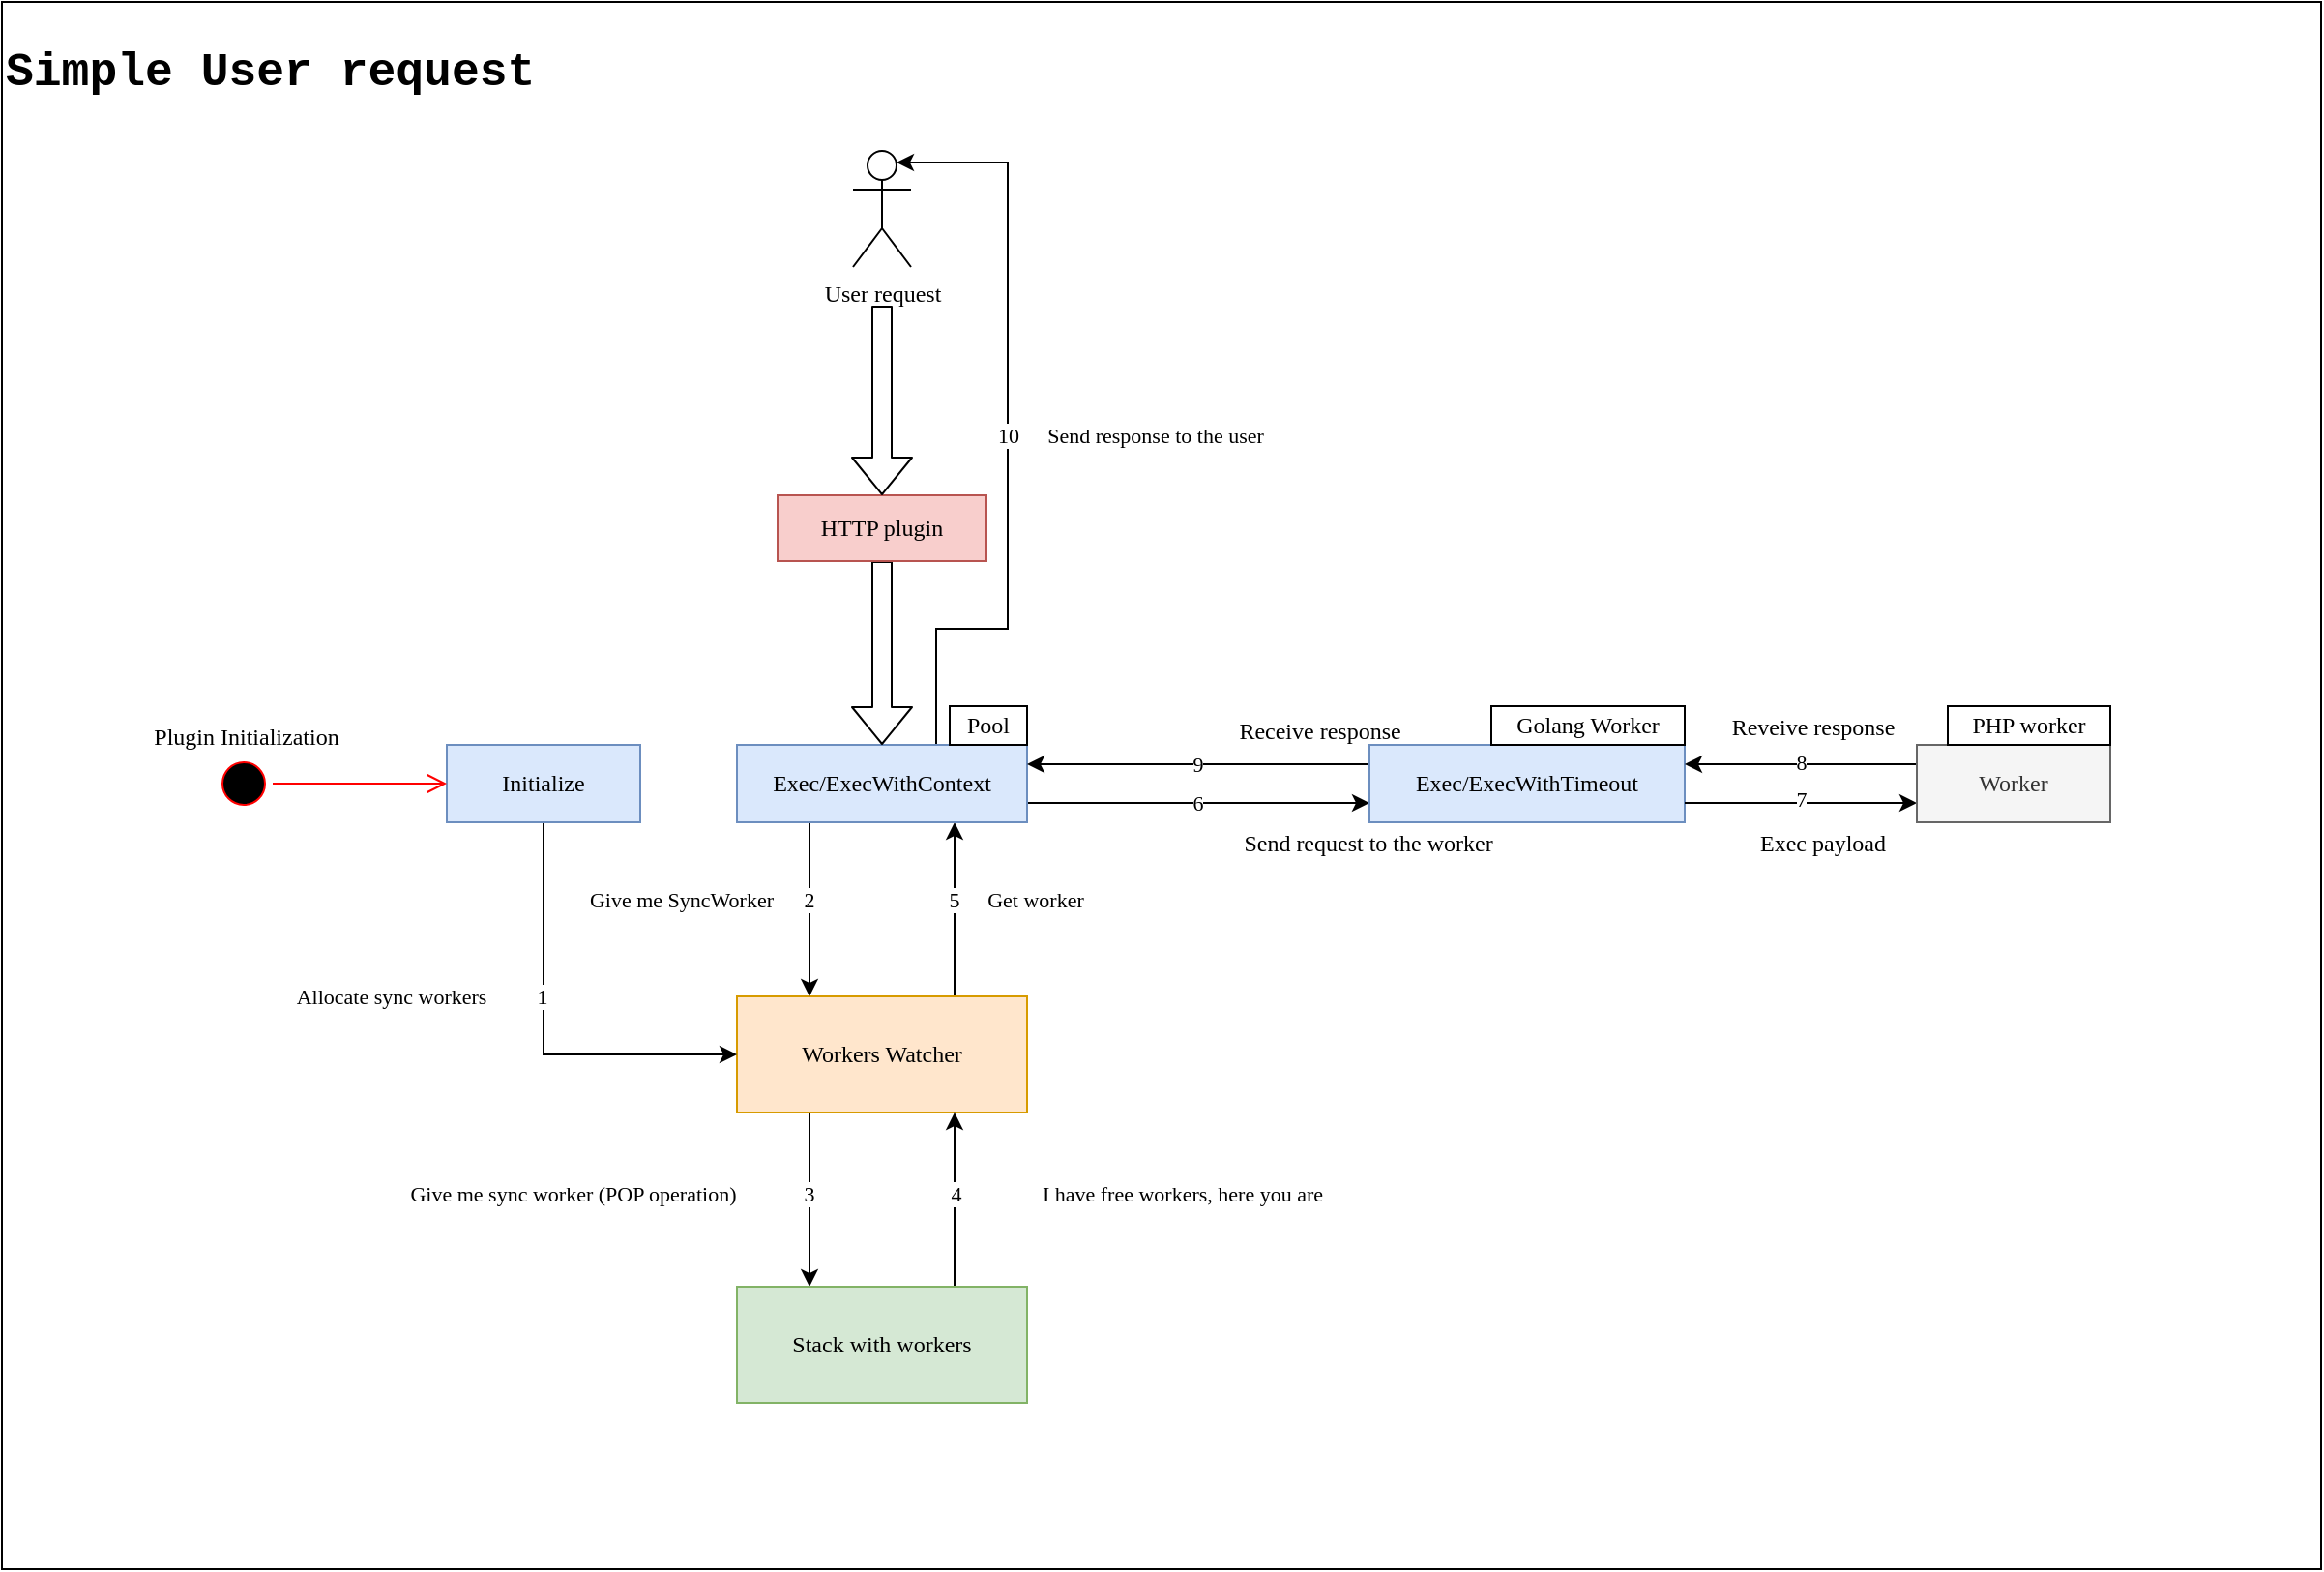 <mxfile version="14.1.8" type="device"><diagram id="8w40hpb1-UDYxj1ewOsN" name="Page-1"><mxGraphModel dx="1102" dy="1000" grid="0" gridSize="10" guides="1" tooltips="1" connect="1" arrows="1" fold="1" page="1" pageScale="1" pageWidth="1169" pageHeight="1654" math="0" shadow="0"><root><mxCell id="0"/><mxCell id="1" parent="0"/><mxCell id="X5a57YOgRKE8OW5BxQhf-61" value="&lt;h1&gt;Simple User request&lt;/h1&gt;" style="rounded=0;whiteSpace=wrap;html=1;fontFamily=Courier New;align=left;verticalAlign=top;" parent="1" vertex="1"><mxGeometry x="555" y="422" width="1199" height="810" as="geometry"/></mxCell><mxCell id="X5a57YOgRKE8OW5BxQhf-19" style="edgeStyle=orthogonalEdgeStyle;rounded=0;orthogonalLoop=1;jettySize=auto;html=1;exitX=0.25;exitY=1;exitDx=0;exitDy=0;entryX=0.25;entryY=0;entryDx=0;entryDy=0;fontFamily=Jetbrains Mono;" parent="1" source="X5a57YOgRKE8OW5BxQhf-1" target="X5a57YOgRKE8OW5BxQhf-20" edge="1"><mxGeometry relative="1" as="geometry"><mxPoint x="966" y="1066" as="targetPoint"/></mxGeometry></mxCell><mxCell id="X5a57YOgRKE8OW5BxQhf-21" value="Give me sync worker (POP operation)" style="edgeLabel;html=1;align=center;verticalAlign=middle;resizable=0;points=[];fontFamily=Jetbrains Mono;" parent="X5a57YOgRKE8OW5BxQhf-19" vertex="1" connectable="0"><mxGeometry x="-0.065" y="8" relative="1" as="geometry"><mxPoint x="-130.5" y="-0.12" as="offset"/></mxGeometry></mxCell><mxCell id="X5a57YOgRKE8OW5BxQhf-25" value="3" style="edgeLabel;html=1;align=center;verticalAlign=middle;resizable=0;points=[];fontFamily=Jetbrains Mono;" parent="X5a57YOgRKE8OW5BxQhf-19" vertex="1" connectable="0"><mxGeometry x="-0.268" y="4" relative="1" as="geometry"><mxPoint x="-4.5" y="9.04" as="offset"/></mxGeometry></mxCell><mxCell id="X5a57YOgRKE8OW5BxQhf-27" style="edgeStyle=orthogonalEdgeStyle;rounded=0;orthogonalLoop=1;jettySize=auto;html=1;exitX=0.75;exitY=0;exitDx=0;exitDy=0;entryX=0.75;entryY=1;entryDx=0;entryDy=0;fontFamily=Jetbrains Mono;" parent="1" source="X5a57YOgRKE8OW5BxQhf-1" target="X5a57YOgRKE8OW5BxQhf-3" edge="1"><mxGeometry relative="1" as="geometry"/></mxCell><mxCell id="X5a57YOgRKE8OW5BxQhf-28" value="5" style="edgeLabel;html=1;align=center;verticalAlign=middle;resizable=0;points=[];fontFamily=Jetbrains Mono;" parent="X5a57YOgRKE8OW5BxQhf-27" vertex="1" connectable="0"><mxGeometry x="0.244" y="-3" relative="1" as="geometry"><mxPoint x="-3.5" y="5.83" as="offset"/></mxGeometry></mxCell><mxCell id="X5a57YOgRKE8OW5BxQhf-30" value="Get worker" style="edgeLabel;html=1;align=center;verticalAlign=middle;resizable=0;points=[];fontFamily=Jetbrains Mono;" parent="X5a57YOgRKE8OW5BxQhf-27" vertex="1" connectable="0"><mxGeometry x="-0.216" y="2" relative="1" as="geometry"><mxPoint x="43.5" y="-14.65" as="offset"/></mxGeometry></mxCell><mxCell id="X5a57YOgRKE8OW5BxQhf-1" value="Workers Watcher" style="rounded=0;whiteSpace=wrap;html=1;fillColor=#ffe6cc;strokeColor=#d79b00;fontFamily=Jetbrains Mono;" parent="1" vertex="1"><mxGeometry x="935" y="936" width="150" height="60" as="geometry"/></mxCell><mxCell id="X5a57YOgRKE8OW5BxQhf-11" style="edgeStyle=orthogonalEdgeStyle;rounded=0;orthogonalLoop=1;jettySize=auto;html=1;exitX=0.5;exitY=1;exitDx=0;exitDy=0;entryX=0;entryY=0.5;entryDx=0;entryDy=0;fontFamily=Jetbrains Mono;" parent="1" source="X5a57YOgRKE8OW5BxQhf-2" target="X5a57YOgRKE8OW5BxQhf-1" edge="1"><mxGeometry relative="1" as="geometry"><Array as="points"><mxPoint x="835" y="966"/></Array></mxGeometry></mxCell><mxCell id="X5a57YOgRKE8OW5BxQhf-12" value="Allocate sync workers" style="edgeLabel;html=1;align=center;verticalAlign=middle;resizable=0;points=[];fontFamily=Jetbrains Mono;" parent="X5a57YOgRKE8OW5BxQhf-11" vertex="1" connectable="0"><mxGeometry x="-0.547" y="4" relative="1" as="geometry"><mxPoint x="-83" y="40" as="offset"/></mxGeometry></mxCell><mxCell id="X5a57YOgRKE8OW5BxQhf-23" value="1" style="edgeLabel;html=1;align=center;verticalAlign=middle;resizable=0;points=[];fontFamily=Jetbrains Mono;" parent="X5a57YOgRKE8OW5BxQhf-11" vertex="1" connectable="0"><mxGeometry x="-0.135" y="3" relative="1" as="geometry"><mxPoint x="-4" y="-5.17" as="offset"/></mxGeometry></mxCell><mxCell id="X5a57YOgRKE8OW5BxQhf-2" value="Initialize" style="rounded=0;whiteSpace=wrap;html=1;fillColor=#dae8fc;strokeColor=#6c8ebf;fontFamily=Jetbrains Mono;" parent="1" vertex="1"><mxGeometry x="785" y="806" width="100" height="40" as="geometry"/></mxCell><mxCell id="X5a57YOgRKE8OW5BxQhf-15" style="edgeStyle=orthogonalEdgeStyle;rounded=0;orthogonalLoop=1;jettySize=auto;html=1;exitX=0.25;exitY=1;exitDx=0;exitDy=0;entryX=0.25;entryY=0;entryDx=0;entryDy=0;fontFamily=Jetbrains Mono;" parent="1" source="X5a57YOgRKE8OW5BxQhf-3" target="X5a57YOgRKE8OW5BxQhf-1" edge="1"><mxGeometry relative="1" as="geometry"/></mxCell><mxCell id="X5a57YOgRKE8OW5BxQhf-16" value="Give me SyncWorker" style="edgeLabel;html=1;align=center;verticalAlign=middle;resizable=0;points=[];fontFamily=Jetbrains Mono;" parent="X5a57YOgRKE8OW5BxQhf-15" vertex="1" connectable="0"><mxGeometry x="-0.26" y="7" relative="1" as="geometry"><mxPoint x="-73.5" y="6.67" as="offset"/></mxGeometry></mxCell><mxCell id="X5a57YOgRKE8OW5BxQhf-24" value="2" style="edgeLabel;html=1;align=center;verticalAlign=middle;resizable=0;points=[];fontFamily=Jetbrains Mono;" parent="X5a57YOgRKE8OW5BxQhf-15" vertex="1" connectable="0"><mxGeometry x="-0.33" y="6" relative="1" as="geometry"><mxPoint x="-6.5" y="9.77" as="offset"/></mxGeometry></mxCell><mxCell id="X5a57YOgRKE8OW5BxQhf-35" style="edgeStyle=orthogonalEdgeStyle;rounded=0;orthogonalLoop=1;jettySize=auto;html=1;exitX=1;exitY=0.75;exitDx=0;exitDy=0;entryX=0;entryY=0.75;entryDx=0;entryDy=0;fontFamily=Jetbrains Mono;" parent="1" source="X5a57YOgRKE8OW5BxQhf-3" target="X5a57YOgRKE8OW5BxQhf-32" edge="1"><mxGeometry relative="1" as="geometry"/></mxCell><mxCell id="X5a57YOgRKE8OW5BxQhf-36" value="6" style="edgeLabel;html=1;align=center;verticalAlign=middle;resizable=0;points=[];fontFamily=Jetbrains Mono;" parent="X5a57YOgRKE8OW5BxQhf-35" vertex="1" connectable="0"><mxGeometry x="0.156" relative="1" as="geometry"><mxPoint x="-14.33" as="offset"/></mxGeometry></mxCell><mxCell id="X5a57YOgRKE8OW5BxQhf-42" style="edgeStyle=orthogonalEdgeStyle;rounded=0;orthogonalLoop=1;jettySize=auto;html=1;exitX=0.75;exitY=0;exitDx=0;exitDy=0;entryX=0.75;entryY=0.1;entryDx=0;entryDy=0;entryPerimeter=0;fontFamily=Jetbrains Mono;" parent="1" source="X5a57YOgRKE8OW5BxQhf-3" target="X5a57YOgRKE8OW5BxQhf-34" edge="1"><mxGeometry relative="1" as="geometry"><Array as="points"><mxPoint x="1038" y="806"/><mxPoint x="1038" y="746"/><mxPoint x="1075" y="746"/><mxPoint x="1075" y="505"/></Array></mxGeometry></mxCell><mxCell id="X5a57YOgRKE8OW5BxQhf-43" value="10" style="edgeLabel;html=1;align=center;verticalAlign=middle;resizable=0;points=[];fontFamily=Jetbrains Mono;" parent="X5a57YOgRKE8OW5BxQhf-42" vertex="1" connectable="0"><mxGeometry x="0.021" relative="1" as="geometry"><mxPoint as="offset"/></mxGeometry></mxCell><mxCell id="X5a57YOgRKE8OW5BxQhf-44" value="Send response to the user" style="edgeLabel;html=1;align=center;verticalAlign=middle;resizable=0;points=[];fontFamily=Jetbrains Mono;" parent="X5a57YOgRKE8OW5BxQhf-42" vertex="1" connectable="0"><mxGeometry x="-0.12" y="-4" relative="1" as="geometry"><mxPoint x="72" y="-28.5" as="offset"/></mxGeometry></mxCell><mxCell id="X5a57YOgRKE8OW5BxQhf-3" value="Exec/ExecWithContext" style="rounded=0;whiteSpace=wrap;html=1;fillColor=#dae8fc;strokeColor=#6c8ebf;fontFamily=Jetbrains Mono;" parent="1" vertex="1"><mxGeometry x="935" y="806" width="150" height="40" as="geometry"/></mxCell><mxCell id="X5a57YOgRKE8OW5BxQhf-22" style="edgeStyle=orthogonalEdgeStyle;rounded=0;orthogonalLoop=1;jettySize=auto;html=1;exitX=0.75;exitY=0;exitDx=0;exitDy=0;entryX=0.75;entryY=1;entryDx=0;entryDy=0;fontFamily=Jetbrains Mono;" parent="1" source="X5a57YOgRKE8OW5BxQhf-20" target="X5a57YOgRKE8OW5BxQhf-1" edge="1"><mxGeometry relative="1" as="geometry"><Array as="points"><mxPoint x="1048" y="1046"/><mxPoint x="1048" y="1046"/></Array></mxGeometry></mxCell><mxCell id="X5a57YOgRKE8OW5BxQhf-26" value="4" style="edgeLabel;html=1;align=center;verticalAlign=middle;resizable=0;points=[];fontFamily=Jetbrains Mono;" parent="X5a57YOgRKE8OW5BxQhf-22" vertex="1" connectable="0"><mxGeometry x="0.334" y="-3" relative="1" as="geometry"><mxPoint x="-2.5" y="11.83" as="offset"/></mxGeometry></mxCell><mxCell id="X5a57YOgRKE8OW5BxQhf-29" value="I have free workers, here you are" style="edgeLabel;html=1;align=center;verticalAlign=middle;resizable=0;points=[];fontFamily=Jetbrains Mono;" parent="X5a57YOgRKE8OW5BxQhf-22" vertex="1" connectable="0"><mxGeometry x="0.321" y="-2" relative="1" as="geometry"><mxPoint x="115.49" y="11.44" as="offset"/></mxGeometry></mxCell><mxCell id="X5a57YOgRKE8OW5BxQhf-20" value="Stack with workers" style="rounded=0;whiteSpace=wrap;html=1;fillColor=#d5e8d4;strokeColor=#82b366;fontFamily=Jetbrains Mono;" parent="1" vertex="1"><mxGeometry x="935" y="1086" width="150" height="60" as="geometry"/></mxCell><mxCell id="X5a57YOgRKE8OW5BxQhf-39" value="9" style="edgeStyle=orthogonalEdgeStyle;rounded=0;orthogonalLoop=1;jettySize=auto;html=1;exitX=0;exitY=0.25;exitDx=0;exitDy=0;entryX=1;entryY=0.25;entryDx=0;entryDy=0;fontFamily=Jetbrains Mono;" parent="1" source="X5a57YOgRKE8OW5BxQhf-32" target="X5a57YOgRKE8OW5BxQhf-3" edge="1"><mxGeometry x="0.006" relative="1" as="geometry"><mxPoint as="offset"/></mxGeometry></mxCell><mxCell id="X5a57YOgRKE8OW5BxQhf-32" value="Exec/ExecWithTimeout" style="rounded=0;whiteSpace=wrap;html=1;fillColor=#dae8fc;strokeColor=#6c8ebf;fontFamily=Jetbrains Mono;" parent="1" vertex="1"><mxGeometry x="1262" y="806" width="163" height="40" as="geometry"/></mxCell><mxCell id="X5a57YOgRKE8OW5BxQhf-33" value="" style="shape=flexArrow;endArrow=classic;html=1;entryX=0.5;entryY=0;entryDx=0;entryDy=0;fontFamily=Jetbrains Mono;exitX=0.5;exitY=1;exitDx=0;exitDy=0;" parent="1" source="X5a57YOgRKE8OW5BxQhf-59" target="X5a57YOgRKE8OW5BxQhf-3" edge="1"><mxGeometry width="50" height="50" relative="1" as="geometry"><mxPoint x="1010" y="716" as="sourcePoint"/><mxPoint x="1035" y="706" as="targetPoint"/></mxGeometry></mxCell><mxCell id="X5a57YOgRKE8OW5BxQhf-34" value="User request" style="shape=umlActor;verticalLabelPosition=bottom;verticalAlign=top;html=1;fontFamily=Jetbrains Mono;" parent="1" vertex="1"><mxGeometry x="995" y="499" width="30" height="60" as="geometry"/></mxCell><mxCell id="X5a57YOgRKE8OW5BxQhf-38" value="Send request to the worker" style="text;html=1;align=center;verticalAlign=middle;resizable=0;points=[];autosize=1;fontFamily=Jetbrains Mono;" parent="1" vertex="1"><mxGeometry x="1162" y="848" width="198" height="17" as="geometry"/></mxCell><mxCell id="X5a57YOgRKE8OW5BxQhf-41" value="Receive response" style="text;html=1;align=center;verticalAlign=middle;resizable=0;points=[];autosize=1;fontFamily=Jetbrains Mono;" parent="1" vertex="1"><mxGeometry x="1173" y="790" width="125" height="17" as="geometry"/></mxCell><mxCell id="X5a57YOgRKE8OW5BxQhf-45" value="" style="ellipse;html=1;shape=startState;fillColor=#000000;strokeColor=#ff0000;fontFamily=Jetbrains Mono;" parent="1" vertex="1"><mxGeometry x="665" y="811" width="30" height="30" as="geometry"/></mxCell><mxCell id="X5a57YOgRKE8OW5BxQhf-46" value="" style="edgeStyle=orthogonalEdgeStyle;html=1;verticalAlign=bottom;endArrow=open;endSize=8;strokeColor=#ff0000;entryX=0;entryY=0.5;entryDx=0;entryDy=0;fontFamily=Jetbrains Mono;" parent="1" source="X5a57YOgRKE8OW5BxQhf-45" target="X5a57YOgRKE8OW5BxQhf-2" edge="1"><mxGeometry relative="1" as="geometry"><mxPoint x="755" y="846" as="targetPoint"/></mxGeometry></mxCell><mxCell id="X5a57YOgRKE8OW5BxQhf-47" value="Plugin Initialization" style="text;html=1;align=center;verticalAlign=middle;resizable=0;points=[];autosize=1;fontFamily=Jetbrains Mono;" parent="1" vertex="1"><mxGeometry x="600" y="793" width="161" height="17" as="geometry"/></mxCell><mxCell id="X5a57YOgRKE8OW5BxQhf-51" style="edgeStyle=orthogonalEdgeStyle;rounded=0;orthogonalLoop=1;jettySize=auto;html=1;exitX=1;exitY=0.75;exitDx=0;exitDy=0;entryX=0;entryY=0.75;entryDx=0;entryDy=0;fontFamily=Jetbrains Mono;" parent="1" source="X5a57YOgRKE8OW5BxQhf-32" target="X5a57YOgRKE8OW5BxQhf-49" edge="1"><mxGeometry relative="1" as="geometry"/></mxCell><mxCell id="X5a57YOgRKE8OW5BxQhf-53" value="7" style="edgeLabel;html=1;align=center;verticalAlign=middle;resizable=0;points=[];fontFamily=Jetbrains Mono;" parent="X5a57YOgRKE8OW5BxQhf-51" vertex="1" connectable="0"><mxGeometry x="-0.246" relative="1" as="geometry"><mxPoint x="14.67" y="-2" as="offset"/></mxGeometry></mxCell><mxCell id="X5a57YOgRKE8OW5BxQhf-57" style="edgeStyle=orthogonalEdgeStyle;rounded=0;orthogonalLoop=1;jettySize=auto;html=1;exitX=0;exitY=0.25;exitDx=0;exitDy=0;entryX=1;entryY=0.25;entryDx=0;entryDy=0;fontFamily=Jetbrains Mono;" parent="1" source="X5a57YOgRKE8OW5BxQhf-49" target="X5a57YOgRKE8OW5BxQhf-32" edge="1"><mxGeometry relative="1" as="geometry"/></mxCell><mxCell id="X5a57YOgRKE8OW5BxQhf-58" value="8" style="edgeLabel;html=1;align=center;verticalAlign=middle;resizable=0;points=[];fontFamily=Jetbrains Mono;" parent="X5a57YOgRKE8OW5BxQhf-57" vertex="1" connectable="0"><mxGeometry x="0.191" y="3" relative="1" as="geometry"><mxPoint x="11.33" y="-4" as="offset"/></mxGeometry></mxCell><mxCell id="X5a57YOgRKE8OW5BxQhf-49" value="Worker" style="rounded=0;whiteSpace=wrap;html=1;fillColor=#f5f5f5;strokeColor=#666666;fontFamily=Jetbrains Mono;fontColor=#333333;" parent="1" vertex="1"><mxGeometry x="1545" y="806" width="100" height="40" as="geometry"/></mxCell><mxCell id="X5a57YOgRKE8OW5BxQhf-54" value="Exec payload" style="text;html=1;align=center;verticalAlign=middle;resizable=0;points=[];autosize=1;fontFamily=Jetbrains Mono;" parent="1" vertex="1"><mxGeometry x="1448" y="848" width="96" height="17" as="geometry"/></mxCell><mxCell id="X5a57YOgRKE8OW5BxQhf-55" value="Reveive response" style="text;html=1;align=center;verticalAlign=middle;resizable=0;points=[];autosize=1;fontFamily=Jetbrains Mono;" parent="1" vertex="1"><mxGeometry x="1428" y="788" width="125" height="17" as="geometry"/></mxCell><mxCell id="X5a57YOgRKE8OW5BxQhf-59" value="HTTP plugin" style="rounded=0;whiteSpace=wrap;html=1;fontFamily=Jetbrains Mono;fillColor=#f8cecc;strokeColor=#b85450;" parent="1" vertex="1"><mxGeometry x="956" y="677" width="108" height="34" as="geometry"/></mxCell><mxCell id="X5a57YOgRKE8OW5BxQhf-60" value="" style="shape=flexArrow;endArrow=classic;html=1;entryX=0.5;entryY=0;entryDx=0;entryDy=0;fontFamily=Jetbrains Mono;" parent="1" target="X5a57YOgRKE8OW5BxQhf-59" edge="1"><mxGeometry width="50" height="50" relative="1" as="geometry"><mxPoint x="1010" y="579" as="sourcePoint"/><mxPoint x="1009.58" y="660" as="targetPoint"/></mxGeometry></mxCell><mxCell id="X5a57YOgRKE8OW5BxQhf-62" value="Pool" style="text;html=1;fillColor=none;align=center;verticalAlign=middle;whiteSpace=wrap;rounded=0;fontFamily=Jetbrains Mono;strokeColor=#000000;" parent="1" vertex="1"><mxGeometry x="1045" y="786" width="40" height="20" as="geometry"/></mxCell><mxCell id="X5a57YOgRKE8OW5BxQhf-63" value="Golang Worker" style="text;html=1;fillColor=none;align=center;verticalAlign=middle;whiteSpace=wrap;rounded=0;fontFamily=Jetbrains Mono;strokeColor=#000000;" parent="1" vertex="1"><mxGeometry x="1325" y="786" width="100" height="20" as="geometry"/></mxCell><mxCell id="X5a57YOgRKE8OW5BxQhf-65" value="PHP worker" style="text;html=1;fillColor=none;align=center;verticalAlign=middle;whiteSpace=wrap;rounded=0;fontFamily=Jetbrains Mono;strokeColor=#000000;" parent="1" vertex="1"><mxGeometry x="1561" y="786" width="84" height="20" as="geometry"/></mxCell></root></mxGraphModel></diagram></mxfile>